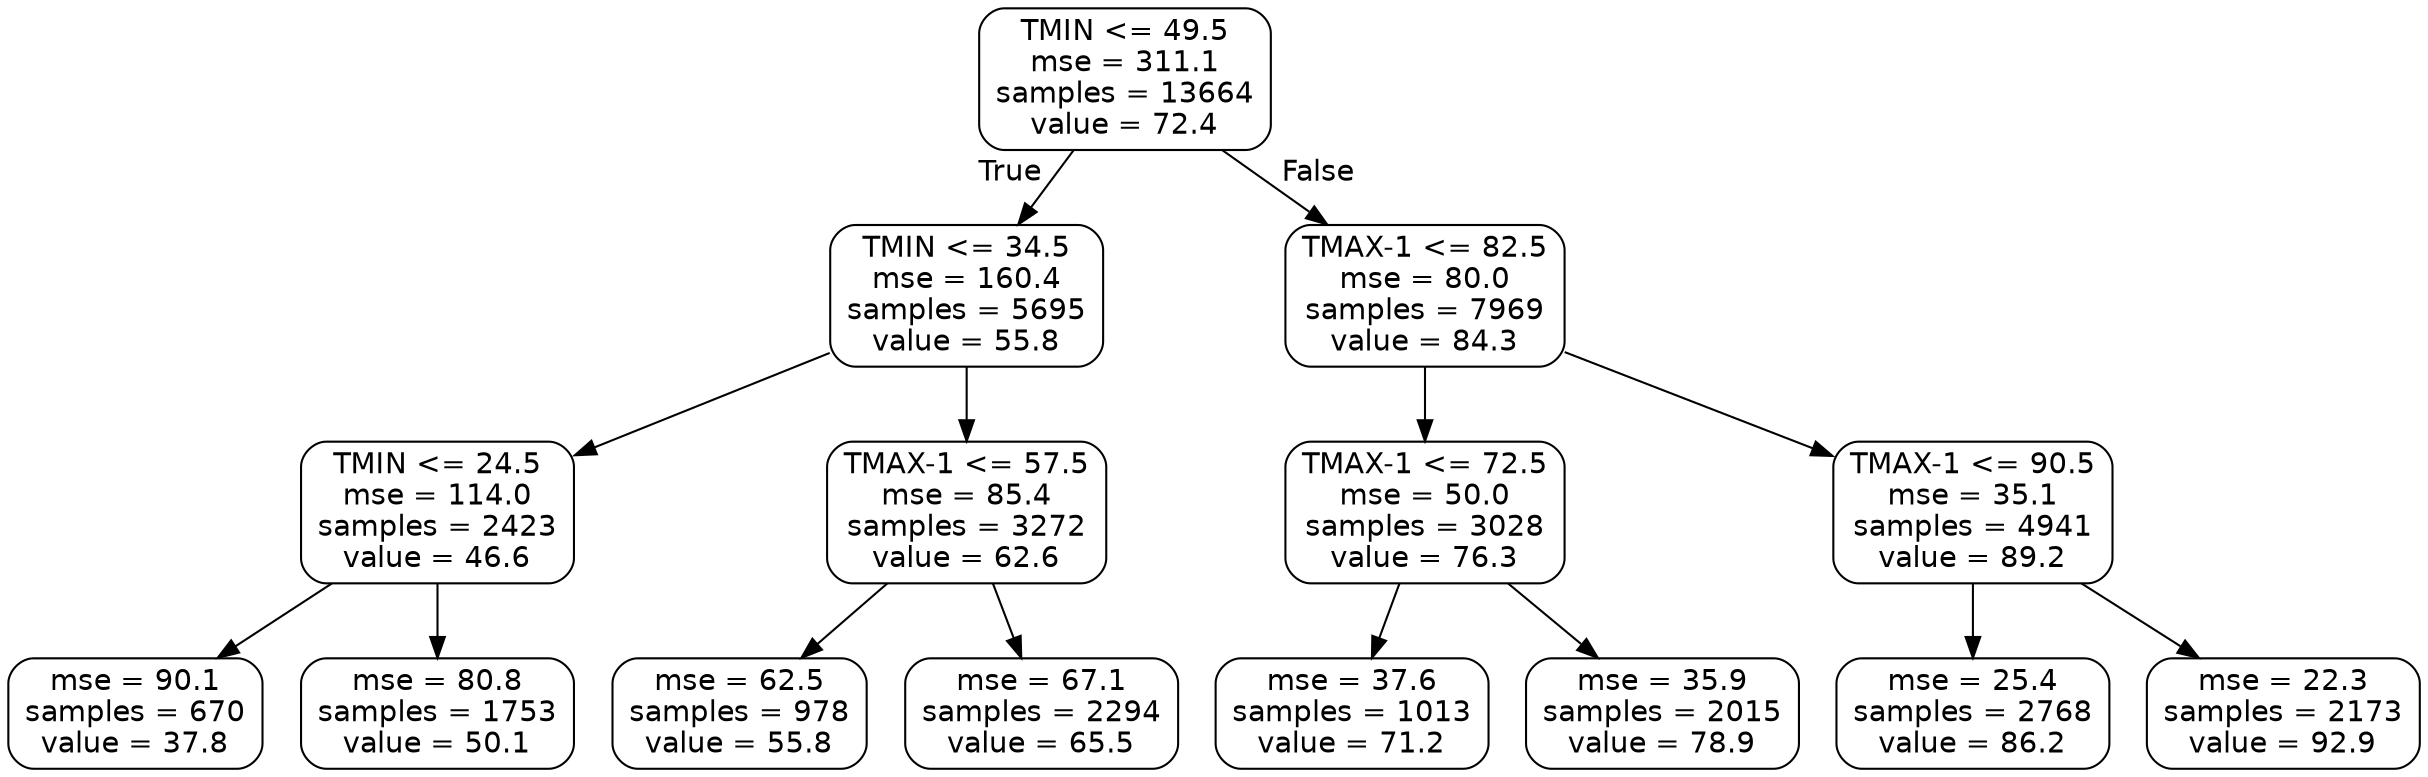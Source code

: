 digraph Tree {
node [shape=box, style="rounded", color="black", fontname=helvetica] ;
edge [fontname=helvetica] ;
0 [label="TMIN <= 49.5\nmse = 311.1\nsamples = 13664\nvalue = 72.4"] ;
1 [label="TMIN <= 34.5\nmse = 160.4\nsamples = 5695\nvalue = 55.8"] ;
0 -> 1 [labeldistance=2.5, labelangle=45, headlabel="True"] ;
2 [label="TMIN <= 24.5\nmse = 114.0\nsamples = 2423\nvalue = 46.6"] ;
1 -> 2 ;
3 [label="mse = 90.1\nsamples = 670\nvalue = 37.8"] ;
2 -> 3 ;
4 [label="mse = 80.8\nsamples = 1753\nvalue = 50.1"] ;
2 -> 4 ;
5 [label="TMAX-1 <= 57.5\nmse = 85.4\nsamples = 3272\nvalue = 62.6"] ;
1 -> 5 ;
6 [label="mse = 62.5\nsamples = 978\nvalue = 55.8"] ;
5 -> 6 ;
7 [label="mse = 67.1\nsamples = 2294\nvalue = 65.5"] ;
5 -> 7 ;
8 [label="TMAX-1 <= 82.5\nmse = 80.0\nsamples = 7969\nvalue = 84.3"] ;
0 -> 8 [labeldistance=2.5, labelangle=-45, headlabel="False"] ;
9 [label="TMAX-1 <= 72.5\nmse = 50.0\nsamples = 3028\nvalue = 76.3"] ;
8 -> 9 ;
10 [label="mse = 37.6\nsamples = 1013\nvalue = 71.2"] ;
9 -> 10 ;
11 [label="mse = 35.9\nsamples = 2015\nvalue = 78.9"] ;
9 -> 11 ;
12 [label="TMAX-1 <= 90.5\nmse = 35.1\nsamples = 4941\nvalue = 89.2"] ;
8 -> 12 ;
13 [label="mse = 25.4\nsamples = 2768\nvalue = 86.2"] ;
12 -> 13 ;
14 [label="mse = 22.3\nsamples = 2173\nvalue = 92.9"] ;
12 -> 14 ;
}